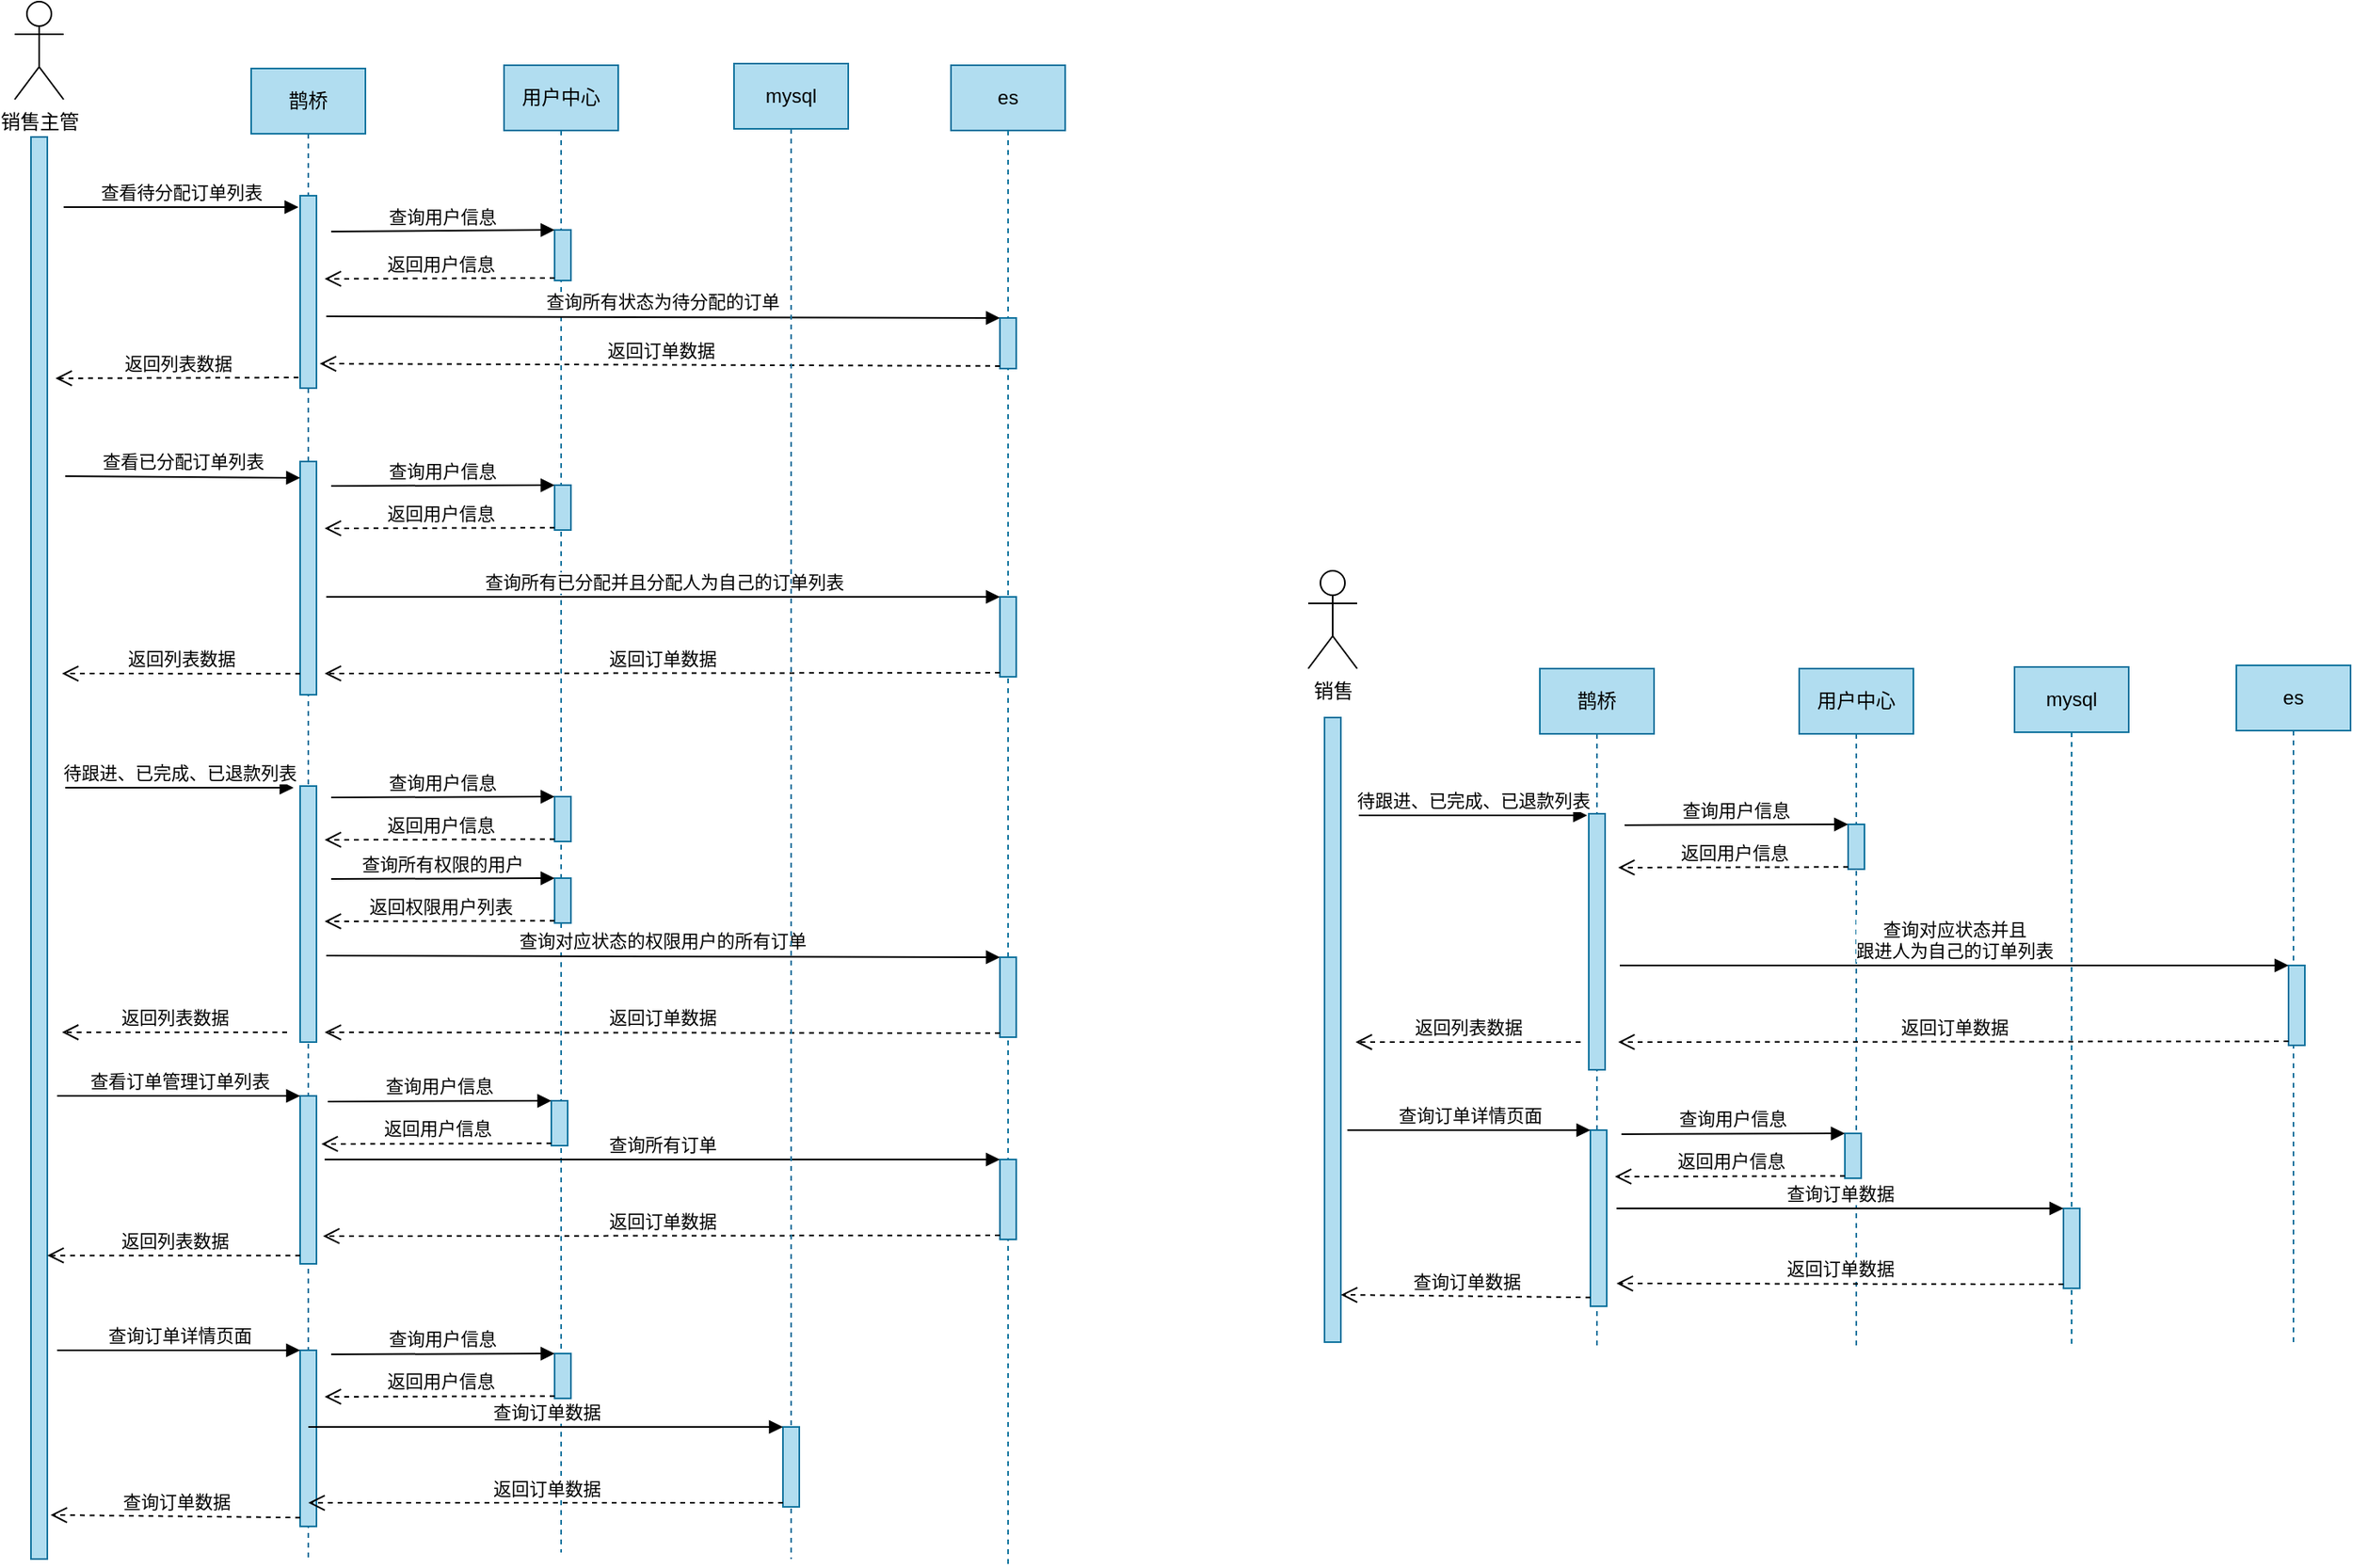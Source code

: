 <mxfile version="13.8.0" type="github">
  <diagram id="eQrxvzTKeAGY-XPU5pMR" name="第 1 页">
    <mxGraphModel dx="1824" dy="732" grid="0" gridSize="10" guides="1" tooltips="1" connect="1" arrows="1" fold="1" page="0" pageScale="1" pageWidth="827" pageHeight="1169" math="0" shadow="0">
      <root>
        <mxCell id="0" />
        <mxCell id="1" parent="0" />
        <mxCell id="tHabayqNRyYTSDUrWJtf-1" value="销售主管" style="shape=umlActor;verticalLabelPosition=bottom;verticalAlign=top;html=1;" vertex="1" parent="1">
          <mxGeometry x="-32" y="66" width="30" height="60" as="geometry" />
        </mxCell>
        <mxCell id="tHabayqNRyYTSDUrWJtf-3" value="" style="html=1;points=[];perimeter=orthogonalPerimeter;fillColor=#b1ddf0;strokeColor=#10739e;" vertex="1" parent="1">
          <mxGeometry x="-22" y="149" width="10" height="872" as="geometry" />
        </mxCell>
        <mxCell id="tHabayqNRyYTSDUrWJtf-5" value="鹊桥" style="shape=umlLifeline;perimeter=lifelinePerimeter;whiteSpace=wrap;html=1;container=1;collapsible=0;recursiveResize=0;outlineConnect=0;fillColor=#b1ddf0;strokeColor=#10739e;" vertex="1" parent="1">
          <mxGeometry x="113" y="107" width="70" height="913" as="geometry" />
        </mxCell>
        <mxCell id="tHabayqNRyYTSDUrWJtf-51" value="" style="group;fillColor=#b1ddf0;strokeColor=#10739e;" vertex="1" connectable="0" parent="tHabayqNRyYTSDUrWJtf-5">
          <mxGeometry x="30" y="440" width="10" height="157" as="geometry" />
        </mxCell>
        <mxCell id="tHabayqNRyYTSDUrWJtf-66" value="" style="html=1;points=[];perimeter=orthogonalPerimeter;fillColor=#b1ddf0;strokeColor=#10739e;" vertex="1" parent="tHabayqNRyYTSDUrWJtf-5">
          <mxGeometry x="30" y="78" width="10" height="118" as="geometry" />
        </mxCell>
        <mxCell id="tHabayqNRyYTSDUrWJtf-67" value="" style="html=1;points=[];perimeter=orthogonalPerimeter;fillColor=#b1ddf0;strokeColor=#10739e;" vertex="1" parent="tHabayqNRyYTSDUrWJtf-5">
          <mxGeometry x="30" y="241" width="10" height="143" as="geometry" />
        </mxCell>
        <mxCell id="tHabayqNRyYTSDUrWJtf-68" value="" style="html=1;points=[];perimeter=orthogonalPerimeter;fillColor=#b1ddf0;strokeColor=#10739e;" vertex="1" parent="tHabayqNRyYTSDUrWJtf-5">
          <mxGeometry x="30" y="630" width="10" height="103" as="geometry" />
        </mxCell>
        <mxCell id="tHabayqNRyYTSDUrWJtf-6" value="用户中心" style="shape=umlLifeline;perimeter=lifelinePerimeter;whiteSpace=wrap;html=1;container=1;collapsible=0;recursiveResize=0;outlineConnect=0;fillColor=#b1ddf0;strokeColor=#10739e;" vertex="1" parent="1">
          <mxGeometry x="268" y="105" width="70" height="912" as="geometry" />
        </mxCell>
        <mxCell id="tHabayqNRyYTSDUrWJtf-24" value="" style="html=1;points=[];perimeter=orthogonalPerimeter;fillColor=#b1ddf0;strokeColor=#10739e;" vertex="1" parent="tHabayqNRyYTSDUrWJtf-6">
          <mxGeometry x="31" y="257.5" width="10" height="27.5" as="geometry" />
        </mxCell>
        <mxCell id="tHabayqNRyYTSDUrWJtf-45" value="" style="html=1;points=[];perimeter=orthogonalPerimeter;fillColor=#b1ddf0;strokeColor=#10739e;" vertex="1" parent="tHabayqNRyYTSDUrWJtf-6">
          <mxGeometry x="31" y="101" width="10" height="31" as="geometry" />
        </mxCell>
        <mxCell id="tHabayqNRyYTSDUrWJtf-142" value="" style="html=1;points=[];perimeter=orthogonalPerimeter;fillColor=#b1ddf0;strokeColor=#10739e;" vertex="1" parent="tHabayqNRyYTSDUrWJtf-6">
          <mxGeometry x="29" y="635" width="10" height="27.5" as="geometry" />
        </mxCell>
        <mxCell id="tHabayqNRyYTSDUrWJtf-143" value="返回用户信息" style="html=1;verticalAlign=bottom;endArrow=open;dashed=1;endSize=8;exitX=0;exitY=0.95;" edge="1" parent="tHabayqNRyYTSDUrWJtf-6" source="tHabayqNRyYTSDUrWJtf-142">
          <mxGeometry relative="1" as="geometry">
            <mxPoint x="-112" y="661.5" as="targetPoint" />
          </mxGeometry>
        </mxCell>
        <mxCell id="tHabayqNRyYTSDUrWJtf-144" value="查询用户信息" style="html=1;verticalAlign=bottom;endArrow=block;entryX=0;entryY=0;" edge="1" parent="tHabayqNRyYTSDUrWJtf-6">
          <mxGeometry relative="1" as="geometry">
            <mxPoint x="-108.0" y="635.5" as="sourcePoint" />
            <mxPoint x="29" y="635" as="targetPoint" />
          </mxGeometry>
        </mxCell>
        <mxCell id="tHabayqNRyYTSDUrWJtf-145" value="" style="html=1;points=[];perimeter=orthogonalPerimeter;fillColor=#b1ddf0;strokeColor=#10739e;" vertex="1" parent="tHabayqNRyYTSDUrWJtf-6">
          <mxGeometry x="31" y="790" width="10" height="27.5" as="geometry" />
        </mxCell>
        <mxCell id="tHabayqNRyYTSDUrWJtf-146" value="返回用户信息" style="html=1;verticalAlign=bottom;endArrow=open;dashed=1;endSize=8;exitX=0;exitY=0.95;" edge="1" parent="tHabayqNRyYTSDUrWJtf-6" source="tHabayqNRyYTSDUrWJtf-145">
          <mxGeometry relative="1" as="geometry">
            <mxPoint x="-110" y="816.5" as="targetPoint" />
          </mxGeometry>
        </mxCell>
        <mxCell id="tHabayqNRyYTSDUrWJtf-147" value="查询用户信息" style="html=1;verticalAlign=bottom;endArrow=block;entryX=0;entryY=0;" edge="1" parent="tHabayqNRyYTSDUrWJtf-6">
          <mxGeometry relative="1" as="geometry">
            <mxPoint x="-106.0" y="790.5" as="sourcePoint" />
            <mxPoint x="31" y="790" as="targetPoint" />
          </mxGeometry>
        </mxCell>
        <mxCell id="tHabayqNRyYTSDUrWJtf-7" value="es" style="shape=umlLifeline;perimeter=lifelinePerimeter;whiteSpace=wrap;html=1;container=1;collapsible=0;recursiveResize=0;outlineConnect=0;fillColor=#b1ddf0;strokeColor=#10739e;" vertex="1" parent="1">
          <mxGeometry x="542" y="105" width="70" height="920" as="geometry" />
        </mxCell>
        <mxCell id="tHabayqNRyYTSDUrWJtf-27" value="" style="html=1;points=[];perimeter=orthogonalPerimeter;fillColor=#b1ddf0;strokeColor=#10739e;" vertex="1" parent="tHabayqNRyYTSDUrWJtf-7">
          <mxGeometry x="30" y="326" width="10" height="49" as="geometry" />
        </mxCell>
        <mxCell id="tHabayqNRyYTSDUrWJtf-69" value="查看订单管理订单列表" style="html=1;verticalAlign=bottom;endArrow=block;entryX=0;entryY=0;" edge="1" target="tHabayqNRyYTSDUrWJtf-68" parent="tHabayqNRyYTSDUrWJtf-7">
          <mxGeometry relative="1" as="geometry">
            <mxPoint x="-548" y="632" as="sourcePoint" />
          </mxGeometry>
        </mxCell>
        <mxCell id="tHabayqNRyYTSDUrWJtf-38" value="" style="html=1;points=[];perimeter=orthogonalPerimeter;fillColor=#b1ddf0;strokeColor=#10739e;" vertex="1" parent="tHabayqNRyYTSDUrWJtf-7">
          <mxGeometry x="30" y="155" width="10" height="31" as="geometry" />
        </mxCell>
        <mxCell id="tHabayqNRyYTSDUrWJtf-56" value="" style="html=1;points=[];perimeter=orthogonalPerimeter;fillColor=#b1ddf0;strokeColor=#10739e;" vertex="1" parent="tHabayqNRyYTSDUrWJtf-7">
          <mxGeometry x="30" y="547" width="10" height="49" as="geometry" />
        </mxCell>
        <mxCell id="tHabayqNRyYTSDUrWJtf-72" value="" style="html=1;points=[];perimeter=orthogonalPerimeter;fillColor=#b1ddf0;strokeColor=#10739e;" vertex="1" parent="tHabayqNRyYTSDUrWJtf-7">
          <mxGeometry x="30" y="671" width="10" height="49" as="geometry" />
        </mxCell>
        <mxCell id="tHabayqNRyYTSDUrWJtf-9" value="查看已分配订单列表" style="html=1;verticalAlign=bottom;endArrow=block;entryX=0;entryY=0;" edge="1" parent="1">
          <mxGeometry relative="1" as="geometry">
            <mxPoint x="-1" y="357" as="sourcePoint" />
            <mxPoint x="143" y="358.0" as="targetPoint" />
          </mxGeometry>
        </mxCell>
        <mxCell id="tHabayqNRyYTSDUrWJtf-10" value="返回列表数据" style="html=1;verticalAlign=bottom;endArrow=open;dashed=1;endSize=8;exitX=0;exitY=0.95;" edge="1" parent="1">
          <mxGeometry relative="1" as="geometry">
            <mxPoint x="-3" y="478" as="targetPoint" />
            <mxPoint x="143" y="478.15" as="sourcePoint" />
          </mxGeometry>
        </mxCell>
        <mxCell id="tHabayqNRyYTSDUrWJtf-26" value="返回用户信息" style="html=1;verticalAlign=bottom;endArrow=open;dashed=1;endSize=8;exitX=0;exitY=0.95;" edge="1" source="tHabayqNRyYTSDUrWJtf-24" parent="1">
          <mxGeometry relative="1" as="geometry">
            <mxPoint x="158" y="389" as="targetPoint" />
          </mxGeometry>
        </mxCell>
        <mxCell id="tHabayqNRyYTSDUrWJtf-25" value="查询用户信息" style="html=1;verticalAlign=bottom;endArrow=block;entryX=0;entryY=0;" edge="1" parent="1">
          <mxGeometry relative="1" as="geometry">
            <mxPoint x="162" y="363" as="sourcePoint" />
            <mxPoint x="299" y="362.5" as="targetPoint" />
          </mxGeometry>
        </mxCell>
        <mxCell id="tHabayqNRyYTSDUrWJtf-29" value="返回订单数据" style="html=1;verticalAlign=bottom;endArrow=open;dashed=1;endSize=8;exitX=0;exitY=0.95;" edge="1" source="tHabayqNRyYTSDUrWJtf-27" parent="1">
          <mxGeometry relative="1" as="geometry">
            <mxPoint x="158" y="478" as="targetPoint" />
          </mxGeometry>
        </mxCell>
        <mxCell id="tHabayqNRyYTSDUrWJtf-28" value="查询所有已分配并且分配人为自己的订单列表" style="html=1;verticalAlign=bottom;endArrow=block;entryX=0;entryY=0;" edge="1" target="tHabayqNRyYTSDUrWJtf-27" parent="1">
          <mxGeometry relative="1" as="geometry">
            <mxPoint x="159" y="431" as="sourcePoint" />
          </mxGeometry>
        </mxCell>
        <mxCell id="tHabayqNRyYTSDUrWJtf-39" value="查看待分配订单列表" style="html=1;verticalAlign=bottom;endArrow=block;entryX=0;entryY=0;" edge="1" parent="1">
          <mxGeometry relative="1" as="geometry">
            <mxPoint x="-2" y="192" as="sourcePoint" />
            <mxPoint x="142.0" y="192.0" as="targetPoint" />
          </mxGeometry>
        </mxCell>
        <mxCell id="tHabayqNRyYTSDUrWJtf-40" value="返回列表数据" style="html=1;verticalAlign=bottom;endArrow=open;dashed=1;endSize=8;exitX=0;exitY=0.95;" edge="1" parent="1">
          <mxGeometry relative="1" as="geometry">
            <mxPoint x="-7" y="297" as="targetPoint" />
            <mxPoint x="142.0" y="296.5" as="sourcePoint" />
          </mxGeometry>
        </mxCell>
        <mxCell id="tHabayqNRyYTSDUrWJtf-43" value="返回订单数据" style="html=1;verticalAlign=bottom;endArrow=open;dashed=1;endSize=8;exitX=0;exitY=0.95;" edge="1" parent="1" source="tHabayqNRyYTSDUrWJtf-38">
          <mxGeometry relative="1" as="geometry">
            <mxPoint x="155" y="288" as="targetPoint" />
          </mxGeometry>
        </mxCell>
        <mxCell id="tHabayqNRyYTSDUrWJtf-44" value="查询所有状态为待分配的订单" style="html=1;verticalAlign=bottom;endArrow=block;entryX=0;entryY=0;" edge="1" parent="1" target="tHabayqNRyYTSDUrWJtf-38">
          <mxGeometry relative="1" as="geometry">
            <mxPoint x="159" y="259" as="sourcePoint" />
          </mxGeometry>
        </mxCell>
        <mxCell id="tHabayqNRyYTSDUrWJtf-46" value="返回用户信息" style="html=1;verticalAlign=bottom;endArrow=open;dashed=1;endSize=8;exitX=0;exitY=0.95;" edge="1" parent="1" source="tHabayqNRyYTSDUrWJtf-45">
          <mxGeometry relative="1" as="geometry">
            <mxPoint x="158" y="236.0" as="targetPoint" />
          </mxGeometry>
        </mxCell>
        <mxCell id="tHabayqNRyYTSDUrWJtf-47" value="查询用户信息" style="html=1;verticalAlign=bottom;endArrow=block;entryX=0;entryY=0;" edge="1" parent="1" target="tHabayqNRyYTSDUrWJtf-45">
          <mxGeometry relative="1" as="geometry">
            <mxPoint x="162.0" y="207.0" as="sourcePoint" />
          </mxGeometry>
        </mxCell>
        <mxCell id="tHabayqNRyYTSDUrWJtf-55" value="" style="html=1;points=[];perimeter=orthogonalPerimeter;fillColor=#b1ddf0;strokeColor=#10739e;" vertex="1" parent="1">
          <mxGeometry x="299" y="553.5" width="10" height="27.5" as="geometry" />
        </mxCell>
        <mxCell id="tHabayqNRyYTSDUrWJtf-57" value="待跟进、已完成、已退款列表" style="html=1;verticalAlign=bottom;endArrow=block;" edge="1" parent="1">
          <mxGeometry relative="1" as="geometry">
            <mxPoint x="-1" y="548" as="sourcePoint" />
            <mxPoint x="139" y="548" as="targetPoint" />
          </mxGeometry>
        </mxCell>
        <mxCell id="tHabayqNRyYTSDUrWJtf-58" value="返回列表数据" style="html=1;verticalAlign=bottom;endArrow=open;dashed=1;endSize=8;" edge="1" parent="1">
          <mxGeometry relative="1" as="geometry">
            <mxPoint x="-3" y="698" as="targetPoint" />
            <mxPoint x="135" y="698" as="sourcePoint" />
          </mxGeometry>
        </mxCell>
        <mxCell id="tHabayqNRyYTSDUrWJtf-59" value="返回用户信息" style="html=1;verticalAlign=bottom;endArrow=open;dashed=1;endSize=8;exitX=0;exitY=0.95;" edge="1" parent="1" source="tHabayqNRyYTSDUrWJtf-55">
          <mxGeometry relative="1" as="geometry">
            <mxPoint x="158" y="580.0" as="targetPoint" />
          </mxGeometry>
        </mxCell>
        <mxCell id="tHabayqNRyYTSDUrWJtf-60" value="查询用户信息" style="html=1;verticalAlign=bottom;endArrow=block;entryX=0;entryY=0;" edge="1" parent="1">
          <mxGeometry relative="1" as="geometry">
            <mxPoint x="162.0" y="554.0" as="sourcePoint" />
            <mxPoint x="299.0" y="553.5" as="targetPoint" />
          </mxGeometry>
        </mxCell>
        <mxCell id="tHabayqNRyYTSDUrWJtf-61" value="返回订单数据" style="html=1;verticalAlign=bottom;endArrow=open;dashed=1;endSize=8;exitX=0;exitY=0.95;" edge="1" parent="1" source="tHabayqNRyYTSDUrWJtf-56">
          <mxGeometry relative="1" as="geometry">
            <mxPoint x="158" y="698" as="targetPoint" />
          </mxGeometry>
        </mxCell>
        <mxCell id="tHabayqNRyYTSDUrWJtf-62" value="查询对应状态的权限用户的所有订单" style="html=1;verticalAlign=bottom;endArrow=block;entryX=0;entryY=0;" edge="1" parent="1" target="tHabayqNRyYTSDUrWJtf-56">
          <mxGeometry relative="1" as="geometry">
            <mxPoint x="159.0" y="651" as="sourcePoint" />
          </mxGeometry>
        </mxCell>
        <mxCell id="tHabayqNRyYTSDUrWJtf-63" value="" style="html=1;points=[];perimeter=orthogonalPerimeter;fillColor=#b1ddf0;strokeColor=#10739e;" vertex="1" parent="1">
          <mxGeometry x="299" y="603.5" width="10" height="27.5" as="geometry" />
        </mxCell>
        <mxCell id="tHabayqNRyYTSDUrWJtf-64" value="返回权限用户列表" style="html=1;verticalAlign=bottom;endArrow=open;dashed=1;endSize=8;exitX=0;exitY=0.95;" edge="1" parent="1" source="tHabayqNRyYTSDUrWJtf-63">
          <mxGeometry relative="1" as="geometry">
            <mxPoint x="158" y="630" as="targetPoint" />
          </mxGeometry>
        </mxCell>
        <mxCell id="tHabayqNRyYTSDUrWJtf-65" value="查询所有权限的用户" style="html=1;verticalAlign=bottom;endArrow=block;entryX=0;entryY=0;" edge="1" parent="1">
          <mxGeometry relative="1" as="geometry">
            <mxPoint x="162.0" y="604" as="sourcePoint" />
            <mxPoint x="299.0" y="603.5" as="targetPoint" />
          </mxGeometry>
        </mxCell>
        <mxCell id="tHabayqNRyYTSDUrWJtf-70" value="返回列表数据" style="html=1;verticalAlign=bottom;endArrow=open;dashed=1;endSize=8;exitX=0;exitY=0.95;" edge="1" source="tHabayqNRyYTSDUrWJtf-68" parent="1" target="tHabayqNRyYTSDUrWJtf-3">
          <mxGeometry relative="1" as="geometry">
            <mxPoint x="352" y="835" as="targetPoint" />
          </mxGeometry>
        </mxCell>
        <mxCell id="tHabayqNRyYTSDUrWJtf-73" value="返回订单数据" style="html=1;verticalAlign=bottom;endArrow=open;dashed=1;endSize=8;exitX=0;exitY=0.95;" edge="1" parent="1" source="tHabayqNRyYTSDUrWJtf-72">
          <mxGeometry relative="1" as="geometry">
            <mxPoint x="157" y="823" as="targetPoint" />
          </mxGeometry>
        </mxCell>
        <mxCell id="tHabayqNRyYTSDUrWJtf-74" value="查询所有订单" style="html=1;verticalAlign=bottom;endArrow=block;entryX=0;entryY=0;" edge="1" parent="1" target="tHabayqNRyYTSDUrWJtf-72">
          <mxGeometry relative="1" as="geometry">
            <mxPoint x="158.0" y="776" as="sourcePoint" />
          </mxGeometry>
        </mxCell>
        <mxCell id="tHabayqNRyYTSDUrWJtf-76" value="销售" style="shape=umlActor;verticalLabelPosition=bottom;verticalAlign=top;html=1;" vertex="1" parent="1">
          <mxGeometry x="761" y="415" width="30" height="60" as="geometry" />
        </mxCell>
        <mxCell id="tHabayqNRyYTSDUrWJtf-77" value="" style="html=1;points=[];perimeter=orthogonalPerimeter;fillColor=#b1ddf0;strokeColor=#10739e;" vertex="1" parent="1">
          <mxGeometry x="771" y="505" width="10" height="383" as="geometry" />
        </mxCell>
        <mxCell id="tHabayqNRyYTSDUrWJtf-78" value="鹊桥" style="shape=umlLifeline;perimeter=lifelinePerimeter;whiteSpace=wrap;html=1;container=1;collapsible=0;recursiveResize=0;outlineConnect=0;fillColor=#b1ddf0;strokeColor=#10739e;" vertex="1" parent="1">
          <mxGeometry x="903" y="475" width="70" height="418" as="geometry" />
        </mxCell>
        <mxCell id="tHabayqNRyYTSDUrWJtf-79" value="" style="group;fillColor=#b1ddf0;strokeColor=#10739e;" vertex="1" connectable="0" parent="tHabayqNRyYTSDUrWJtf-78">
          <mxGeometry x="30" y="89" width="10" height="157" as="geometry" />
        </mxCell>
        <mxCell id="tHabayqNRyYTSDUrWJtf-83" value="用户中心" style="shape=umlLifeline;perimeter=lifelinePerimeter;whiteSpace=wrap;html=1;container=1;collapsible=0;recursiveResize=0;outlineConnect=0;fillColor=#b1ddf0;strokeColor=#10739e;" vertex="1" parent="1">
          <mxGeometry x="1062" y="475" width="70" height="415" as="geometry" />
        </mxCell>
        <mxCell id="tHabayqNRyYTSDUrWJtf-86" value="es" style="shape=umlLifeline;perimeter=lifelinePerimeter;whiteSpace=wrap;html=1;container=1;collapsible=0;recursiveResize=0;outlineConnect=0;fillColor=#b1ddf0;strokeColor=#10739e;" vertex="1" parent="1">
          <mxGeometry x="1330" y="473" width="70" height="417" as="geometry" />
        </mxCell>
        <mxCell id="tHabayqNRyYTSDUrWJtf-103" value="" style="html=1;points=[];perimeter=orthogonalPerimeter;fillColor=#b1ddf0;strokeColor=#10739e;" vertex="1" parent="tHabayqNRyYTSDUrWJtf-86">
          <mxGeometry x="32" y="184" width="10" height="49" as="geometry" />
        </mxCell>
        <mxCell id="tHabayqNRyYTSDUrWJtf-102" value="" style="html=1;points=[];perimeter=orthogonalPerimeter;fillColor=#b1ddf0;strokeColor=#10739e;" vertex="1" parent="1">
          <mxGeometry x="1092" y="570.5" width="10" height="27.5" as="geometry" />
        </mxCell>
        <mxCell id="tHabayqNRyYTSDUrWJtf-104" value="待跟进、已完成、已退款列表" style="html=1;verticalAlign=bottom;endArrow=block;" edge="1" parent="1">
          <mxGeometry relative="1" as="geometry">
            <mxPoint x="792" y="565" as="sourcePoint" />
            <mxPoint x="932" y="565" as="targetPoint" />
          </mxGeometry>
        </mxCell>
        <mxCell id="tHabayqNRyYTSDUrWJtf-105" value="返回列表数据" style="html=1;verticalAlign=bottom;endArrow=open;dashed=1;endSize=8;" edge="1" parent="1">
          <mxGeometry relative="1" as="geometry">
            <mxPoint x="790" y="704" as="targetPoint" />
            <mxPoint x="928" y="704" as="sourcePoint" />
          </mxGeometry>
        </mxCell>
        <mxCell id="tHabayqNRyYTSDUrWJtf-106" value="返回用户信息" style="html=1;verticalAlign=bottom;endArrow=open;dashed=1;endSize=8;exitX=0;exitY=0.95;" edge="1" parent="1" source="tHabayqNRyYTSDUrWJtf-102">
          <mxGeometry relative="1" as="geometry">
            <mxPoint x="951" y="597" as="targetPoint" />
          </mxGeometry>
        </mxCell>
        <mxCell id="tHabayqNRyYTSDUrWJtf-107" value="查询用户信息" style="html=1;verticalAlign=bottom;endArrow=block;entryX=0;entryY=0;" edge="1" parent="1">
          <mxGeometry relative="1" as="geometry">
            <mxPoint x="955.0" y="571" as="sourcePoint" />
            <mxPoint x="1092" y="570.5" as="targetPoint" />
          </mxGeometry>
        </mxCell>
        <mxCell id="tHabayqNRyYTSDUrWJtf-108" value="返回订单数据" style="html=1;verticalAlign=bottom;endArrow=open;dashed=1;endSize=8;exitX=0;exitY=0.95;" edge="1" parent="1" source="tHabayqNRyYTSDUrWJtf-103">
          <mxGeometry relative="1" as="geometry">
            <mxPoint x="951" y="704" as="targetPoint" />
          </mxGeometry>
        </mxCell>
        <mxCell id="tHabayqNRyYTSDUrWJtf-109" value="查询对应状态并且&lt;br&gt;跟进人为自己的订单列表" style="html=1;verticalAlign=bottom;endArrow=block;entryX=0;entryY=0;" edge="1" parent="1" target="tHabayqNRyYTSDUrWJtf-103">
          <mxGeometry relative="1" as="geometry">
            <mxPoint x="952.0" y="657" as="sourcePoint" />
          </mxGeometry>
        </mxCell>
        <mxCell id="tHabayqNRyYTSDUrWJtf-117" value="mysql" style="shape=umlLifeline;perimeter=lifelinePerimeter;whiteSpace=wrap;html=1;container=1;collapsible=0;recursiveResize=0;outlineConnect=0;fillColor=#b1ddf0;strokeColor=#10739e;" vertex="1" parent="1">
          <mxGeometry x="409" y="104" width="70" height="917" as="geometry" />
        </mxCell>
        <mxCell id="tHabayqNRyYTSDUrWJtf-119" value="查看订单管理订单列表" style="html=1;verticalAlign=bottom;endArrow=block;entryX=0;entryY=0;" edge="1" parent="tHabayqNRyYTSDUrWJtf-117">
          <mxGeometry relative="1" as="geometry">
            <mxPoint x="-401" y="654" as="sourcePoint" />
          </mxGeometry>
        </mxCell>
        <mxCell id="tHabayqNRyYTSDUrWJtf-131" value="" style="html=1;points=[];perimeter=orthogonalPerimeter;fillColor=#b1ddf0;strokeColor=#10739e;" vertex="1" parent="tHabayqNRyYTSDUrWJtf-117">
          <mxGeometry x="30" y="836" width="10" height="49" as="geometry" />
        </mxCell>
        <mxCell id="tHabayqNRyYTSDUrWJtf-129" value="" style="html=1;points=[];perimeter=orthogonalPerimeter;fillColor=#b1ddf0;strokeColor=#10739e;" vertex="1" parent="1">
          <mxGeometry x="143" y="893" width="10" height="108" as="geometry" />
        </mxCell>
        <mxCell id="tHabayqNRyYTSDUrWJtf-130" value="查询订单详情页面" style="html=1;verticalAlign=bottom;endArrow=block;entryX=0;entryY=0;" edge="1" parent="1" target="tHabayqNRyYTSDUrWJtf-129">
          <mxGeometry relative="1" as="geometry">
            <mxPoint x="-6" y="893" as="sourcePoint" />
          </mxGeometry>
        </mxCell>
        <mxCell id="tHabayqNRyYTSDUrWJtf-132" value="查询订单数据" style="html=1;verticalAlign=bottom;endArrow=open;dashed=1;endSize=8;exitX=0;exitY=0.95;entryX=1.2;entryY=0.969;entryDx=0;entryDy=0;entryPerimeter=0;" edge="1" parent="1" source="tHabayqNRyYTSDUrWJtf-129" target="tHabayqNRyYTSDUrWJtf-3">
          <mxGeometry relative="1" as="geometry">
            <mxPoint x="-12" y="969" as="targetPoint" />
          </mxGeometry>
        </mxCell>
        <mxCell id="tHabayqNRyYTSDUrWJtf-133" value="返回订单数据" style="html=1;verticalAlign=bottom;endArrow=open;dashed=1;endSize=8;exitX=0;exitY=0.95;" edge="1" parent="1" source="tHabayqNRyYTSDUrWJtf-131" target="tHabayqNRyYTSDUrWJtf-5">
          <mxGeometry relative="1" as="geometry">
            <mxPoint x="157" y="956" as="targetPoint" />
          </mxGeometry>
        </mxCell>
        <mxCell id="tHabayqNRyYTSDUrWJtf-134" value="查询订单数据" style="html=1;verticalAlign=bottom;endArrow=block;entryX=0;entryY=0;" edge="1" parent="1" target="tHabayqNRyYTSDUrWJtf-131" source="tHabayqNRyYTSDUrWJtf-5">
          <mxGeometry relative="1" as="geometry">
            <mxPoint x="158.0" y="909" as="sourcePoint" />
          </mxGeometry>
        </mxCell>
        <mxCell id="tHabayqNRyYTSDUrWJtf-141" value="mysql" style="shape=umlLifeline;perimeter=lifelinePerimeter;whiteSpace=wrap;html=1;container=1;collapsible=0;recursiveResize=0;outlineConnect=0;fillColor=#b1ddf0;strokeColor=#10739e;" vertex="1" parent="1">
          <mxGeometry x="1194" y="474" width="70" height="417" as="geometry" />
        </mxCell>
        <mxCell id="tHabayqNRyYTSDUrWJtf-151" value="" style="html=1;points=[];perimeter=orthogonalPerimeter;fillColor=#b1ddf0;strokeColor=#10739e;" vertex="1" parent="tHabayqNRyYTSDUrWJtf-141">
          <mxGeometry x="30" y="332" width="10" height="49" as="geometry" />
        </mxCell>
        <mxCell id="tHabayqNRyYTSDUrWJtf-148" value="" style="html=1;points=[];perimeter=orthogonalPerimeter;fillColor=#b1ddf0;strokeColor=#10739e;" vertex="1" parent="1">
          <mxGeometry x="1090" y="760" width="10" height="27.5" as="geometry" />
        </mxCell>
        <mxCell id="tHabayqNRyYTSDUrWJtf-149" value="返回用户信息" style="html=1;verticalAlign=bottom;endArrow=open;dashed=1;endSize=8;exitX=0;exitY=0.95;" edge="1" parent="1" source="tHabayqNRyYTSDUrWJtf-148">
          <mxGeometry relative="1" as="geometry">
            <mxPoint x="949" y="786.5" as="targetPoint" />
          </mxGeometry>
        </mxCell>
        <mxCell id="tHabayqNRyYTSDUrWJtf-150" value="查询用户信息" style="html=1;verticalAlign=bottom;endArrow=block;entryX=0;entryY=0;" edge="1" parent="1">
          <mxGeometry relative="1" as="geometry">
            <mxPoint x="953.0" y="760.5" as="sourcePoint" />
            <mxPoint x="1090" y="760" as="targetPoint" />
          </mxGeometry>
        </mxCell>
        <mxCell id="tHabayqNRyYTSDUrWJtf-152" value="" style="html=1;points=[];perimeter=orthogonalPerimeter;fillColor=#b1ddf0;strokeColor=#10739e;" vertex="1" parent="1">
          <mxGeometry x="934" y="758" width="10" height="108" as="geometry" />
        </mxCell>
        <mxCell id="tHabayqNRyYTSDUrWJtf-153" value="查询订单详情页面" style="html=1;verticalAlign=bottom;endArrow=block;entryX=0;entryY=0;" edge="1" parent="1" target="tHabayqNRyYTSDUrWJtf-152">
          <mxGeometry relative="1" as="geometry">
            <mxPoint x="785" y="758" as="sourcePoint" />
          </mxGeometry>
        </mxCell>
        <mxCell id="tHabayqNRyYTSDUrWJtf-154" value="查询订单数据" style="html=1;verticalAlign=bottom;endArrow=open;dashed=1;endSize=8;exitX=0;exitY=0.95;entryX=1.2;entryY=0.969;entryDx=0;entryDy=0;entryPerimeter=0;" edge="1" parent="1" source="tHabayqNRyYTSDUrWJtf-152">
          <mxGeometry relative="1" as="geometry">
            <mxPoint x="781" y="858.968" as="targetPoint" />
          </mxGeometry>
        </mxCell>
        <mxCell id="tHabayqNRyYTSDUrWJtf-155" value="返回订单数据" style="html=1;verticalAlign=bottom;endArrow=open;dashed=1;endSize=8;exitX=0;exitY=0.95;" edge="1" parent="1" source="tHabayqNRyYTSDUrWJtf-151">
          <mxGeometry relative="1" as="geometry">
            <mxPoint x="950" y="852" as="targetPoint" />
          </mxGeometry>
        </mxCell>
        <mxCell id="tHabayqNRyYTSDUrWJtf-156" value="查询订单数据" style="html=1;verticalAlign=bottom;endArrow=block;entryX=0;entryY=0;" edge="1" parent="1" target="tHabayqNRyYTSDUrWJtf-151">
          <mxGeometry relative="1" as="geometry">
            <mxPoint x="950" y="806" as="sourcePoint" />
          </mxGeometry>
        </mxCell>
      </root>
    </mxGraphModel>
  </diagram>
</mxfile>
